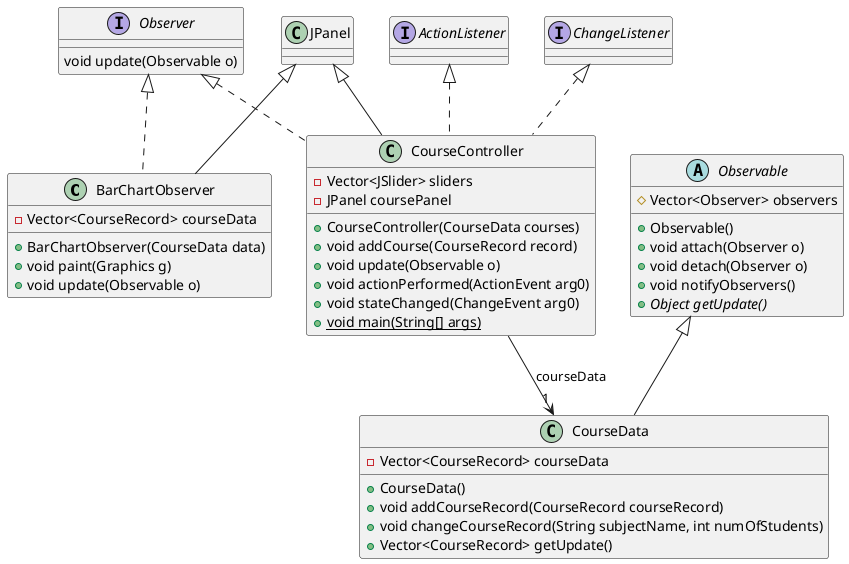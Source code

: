 @startuml
class BarChartObserver [[java:observer.pattern.BarChartObserver]] {
	-Vector<CourseRecord> courseData
	+BarChartObserver(CourseData data)
	+void paint(Graphics g)
	+void update(Observable o)
}
class JPanel [[java:javax.swing.JPanel]] {
}
JPanel <|-- BarChartObserver
interface Observer [[java:observer.pattern.Observer]] {
}
Observer <|.. BarChartObserver
class CourseController [[java:observer.pattern.CourseController]] {
	-Vector<JSlider> sliders
	-JPanel coursePanel
	+CourseController(CourseData courses)
	+void addCourse(CourseRecord record)
	+void update(Observable o)
	+void actionPerformed(ActionEvent arg0)
	+void stateChanged(ChangeEvent arg0)
	+{static}void main(String[] args)
}
class CourseData [[java:observer.pattern.CourseData]] {
}
CourseController --> "1" CourseData : courseData
class JPanel [[java:javax.swing.JPanel]] {
}
JPanel <|-- CourseController
interface Observer [[java:observer.pattern.Observer]] {
}
Observer <|.. CourseController
interface ChangeListener [[java:javax.swing.event.ChangeListener]] {
}
ChangeListener <|.. CourseController
interface ActionListener [[java:java.awt.event.ActionListener]] {
}
ActionListener <|.. CourseController
class CourseData [[java:observer.pattern.CourseData]] {
	-Vector<CourseRecord> courseData
	+CourseData()
	+void addCourseRecord(CourseRecord courseRecord)
	+void changeCourseRecord(String subjectName, int numOfStudents)
	+Vector<CourseRecord> getUpdate()
}
class Observable [[java:observer.pattern.Observable]] {
}
Observable <|-- CourseData
abstract class Observable [[java:observer.pattern.Observable]] {
	#Vector<Observer> observers
	+Observable()
	+void attach(Observer o)
	+void detach(Observer o)
	+void notifyObservers()
	+{abstract}Object getUpdate()
}
interface Observer [[java:observer.pattern.Observer]] {
	void update(Observable o)
}
@enduml